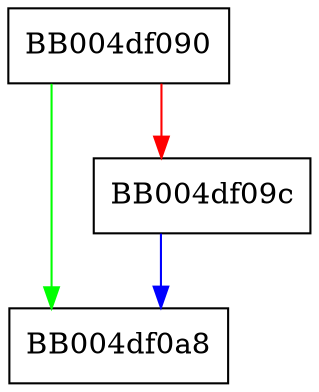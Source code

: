 digraph ossl_statem_export_allowed {
  node [shape="box"];
  graph [splines=ortho];
  BB004df090 -> BB004df0a8 [color="green"];
  BB004df090 -> BB004df09c [color="red"];
  BB004df09c -> BB004df0a8 [color="blue"];
}